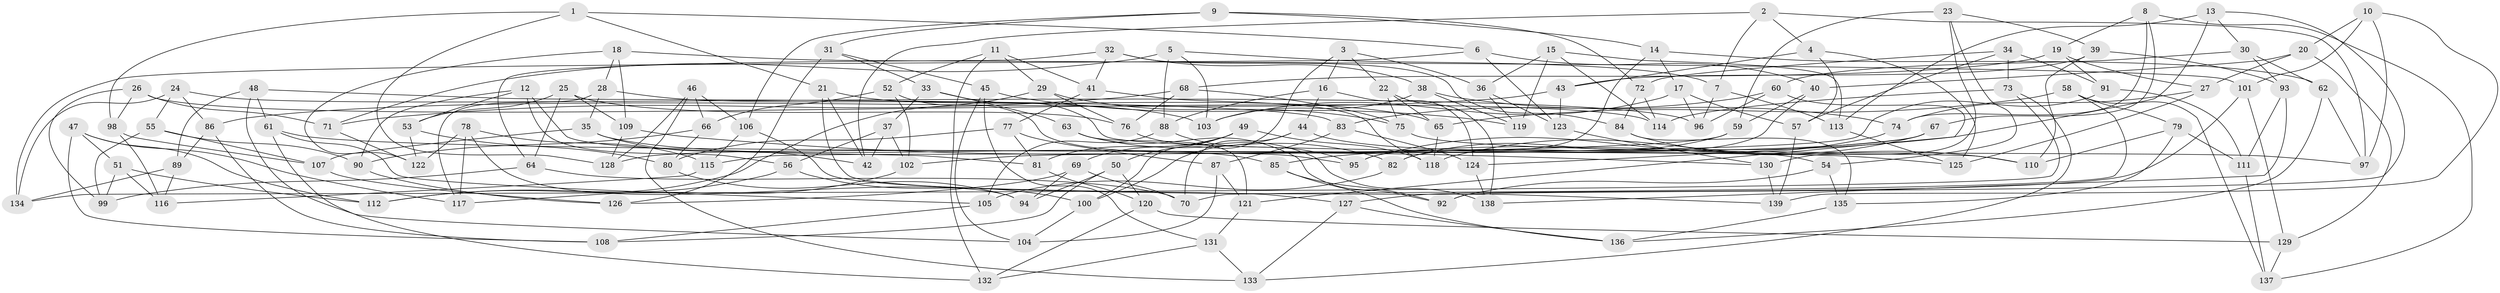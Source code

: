 // Generated by graph-tools (version 1.1) at 2025/58/03/09/25 04:58:56]
// undirected, 139 vertices, 278 edges
graph export_dot {
graph [start="1"]
  node [color=gray90,style=filled];
  1;
  2;
  3;
  4;
  5;
  6;
  7;
  8;
  9;
  10;
  11;
  12;
  13;
  14;
  15;
  16;
  17;
  18;
  19;
  20;
  21;
  22;
  23;
  24;
  25;
  26;
  27;
  28;
  29;
  30;
  31;
  32;
  33;
  34;
  35;
  36;
  37;
  38;
  39;
  40;
  41;
  42;
  43;
  44;
  45;
  46;
  47;
  48;
  49;
  50;
  51;
  52;
  53;
  54;
  55;
  56;
  57;
  58;
  59;
  60;
  61;
  62;
  63;
  64;
  65;
  66;
  67;
  68;
  69;
  70;
  71;
  72;
  73;
  74;
  75;
  76;
  77;
  78;
  79;
  80;
  81;
  82;
  83;
  84;
  85;
  86;
  87;
  88;
  89;
  90;
  91;
  92;
  93;
  94;
  95;
  96;
  97;
  98;
  99;
  100;
  101;
  102;
  103;
  104;
  105;
  106;
  107;
  108;
  109;
  110;
  111;
  112;
  113;
  114;
  115;
  116;
  117;
  118;
  119;
  120;
  121;
  122;
  123;
  124;
  125;
  126;
  127;
  128;
  129;
  130;
  131;
  132;
  133;
  134;
  135;
  136;
  137;
  138;
  139;
  1 -- 128;
  1 -- 21;
  1 -- 6;
  1 -- 98;
  2 -- 97;
  2 -- 42;
  2 -- 4;
  2 -- 7;
  3 -- 16;
  3 -- 22;
  3 -- 36;
  3 -- 100;
  4 -- 43;
  4 -- 125;
  4 -- 57;
  5 -- 71;
  5 -- 88;
  5 -- 7;
  5 -- 103;
  6 -- 123;
  6 -- 40;
  6 -- 134;
  7 -- 113;
  7 -- 96;
  8 -- 137;
  8 -- 67;
  8 -- 74;
  8 -- 19;
  9 -- 106;
  9 -- 14;
  9 -- 72;
  9 -- 31;
  10 -- 20;
  10 -- 101;
  10 -- 139;
  10 -- 97;
  11 -- 29;
  11 -- 52;
  11 -- 41;
  11 -- 132;
  12 -- 81;
  12 -- 53;
  12 -- 90;
  12 -- 56;
  13 -- 92;
  13 -- 30;
  13 -- 113;
  13 -- 85;
  14 -- 95;
  14 -- 62;
  14 -- 17;
  15 -- 119;
  15 -- 114;
  15 -- 36;
  15 -- 113;
  16 -- 44;
  16 -- 124;
  16 -- 88;
  17 -- 96;
  17 -- 103;
  17 -- 57;
  18 -- 101;
  18 -- 122;
  18 -- 109;
  18 -- 28;
  19 -- 68;
  19 -- 91;
  19 -- 27;
  20 -- 27;
  20 -- 129;
  20 -- 40;
  21 -- 139;
  21 -- 65;
  21 -- 42;
  22 -- 138;
  22 -- 65;
  22 -- 75;
  23 -- 39;
  23 -- 130;
  23 -- 54;
  23 -- 59;
  24 -- 134;
  24 -- 96;
  24 -- 86;
  24 -- 55;
  25 -- 109;
  25 -- 64;
  25 -- 53;
  25 -- 76;
  26 -- 99;
  26 -- 98;
  26 -- 71;
  26 -- 114;
  27 -- 74;
  27 -- 125;
  28 -- 103;
  28 -- 35;
  28 -- 117;
  29 -- 75;
  29 -- 112;
  29 -- 76;
  30 -- 62;
  30 -- 93;
  30 -- 60;
  31 -- 126;
  31 -- 45;
  31 -- 33;
  32 -- 84;
  32 -- 64;
  32 -- 38;
  32 -- 41;
  33 -- 63;
  33 -- 110;
  33 -- 37;
  34 -- 73;
  34 -- 72;
  34 -- 57;
  34 -- 91;
  35 -- 85;
  35 -- 42;
  35 -- 107;
  36 -- 123;
  36 -- 119;
  37 -- 56;
  37 -- 42;
  37 -- 102;
  38 -- 119;
  38 -- 74;
  38 -- 103;
  39 -- 110;
  39 -- 93;
  39 -- 43;
  40 -- 59;
  40 -- 82;
  41 -- 118;
  41 -- 77;
  43 -- 86;
  43 -- 123;
  44 -- 100;
  44 -- 70;
  44 -- 54;
  45 -- 131;
  45 -- 104;
  45 -- 119;
  46 -- 133;
  46 -- 66;
  46 -- 106;
  46 -- 128;
  47 -- 108;
  47 -- 51;
  47 -- 117;
  47 -- 112;
  48 -- 104;
  48 -- 61;
  48 -- 83;
  48 -- 89;
  49 -- 69;
  49 -- 81;
  49 -- 118;
  49 -- 50;
  50 -- 108;
  50 -- 94;
  50 -- 120;
  51 -- 116;
  51 -- 112;
  51 -- 99;
  52 -- 95;
  52 -- 102;
  52 -- 66;
  53 -- 80;
  53 -- 122;
  54 -- 135;
  54 -- 92;
  55 -- 99;
  55 -- 90;
  55 -- 107;
  56 -- 100;
  56 -- 112;
  57 -- 139;
  58 -- 137;
  58 -- 79;
  58 -- 65;
  58 -- 70;
  59 -- 82;
  59 -- 102;
  60 -- 83;
  60 -- 96;
  60 -- 121;
  61 -- 105;
  61 -- 125;
  61 -- 132;
  62 -- 136;
  62 -- 97;
  63 -- 82;
  63 -- 92;
  63 -- 121;
  64 -- 99;
  64 -- 70;
  65 -- 118;
  66 -- 90;
  66 -- 80;
  67 -- 128;
  67 -- 124;
  67 -- 118;
  68 -- 75;
  68 -- 76;
  68 -- 71;
  69 -- 70;
  69 -- 126;
  69 -- 94;
  71 -- 122;
  72 -- 114;
  72 -- 84;
  73 -- 114;
  73 -- 134;
  73 -- 133;
  74 -- 95;
  75 -- 97;
  76 -- 138;
  77 -- 81;
  77 -- 80;
  77 -- 87;
  78 -- 117;
  78 -- 122;
  78 -- 94;
  78 -- 115;
  79 -- 111;
  79 -- 135;
  79 -- 110;
  80 -- 94;
  81 -- 120;
  82 -- 105;
  83 -- 87;
  83 -- 124;
  84 -- 110;
  84 -- 135;
  85 -- 136;
  85 -- 92;
  86 -- 89;
  86 -- 108;
  87 -- 121;
  87 -- 104;
  88 -- 105;
  88 -- 95;
  89 -- 116;
  89 -- 134;
  90 -- 126;
  91 -- 115;
  91 -- 111;
  93 -- 138;
  93 -- 111;
  98 -- 107;
  98 -- 116;
  100 -- 104;
  101 -- 129;
  101 -- 127;
  102 -- 117;
  105 -- 108;
  106 -- 115;
  106 -- 127;
  107 -- 126;
  109 -- 128;
  109 -- 130;
  111 -- 137;
  113 -- 125;
  115 -- 116;
  120 -- 129;
  120 -- 132;
  121 -- 131;
  123 -- 130;
  124 -- 138;
  127 -- 133;
  127 -- 136;
  129 -- 137;
  130 -- 139;
  131 -- 132;
  131 -- 133;
  135 -- 136;
}
